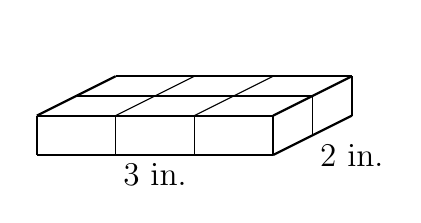 \begin{tikzpicture}
\node at (0,0) {};

\node (v2) at (-1.5,-1.5) {};
\node (v3) at (1.5,-1.5) {};
\node (v1) at (-1.5,-1) {};
\node (v4) at (1.5,-1) {};
\node (v5) at (-0.5,-0.5) {};
\node (v6) at (2.5,-0.5) {};
\node (v7) at (2.5,-1) {};

\draw  [thick]  (v1.center) edge (v2.center);
\draw  [thick]  (v2.center) edge (v3.center);
\draw  [thick]  (v3.center) edge (v4.center);
\draw  [thick]  (v4.center) edge (v1.center);
\draw  [thick]  (v1.center) edge (v5.center);
\draw  [thick]  (v4.center) edge (v6.center);
\draw  [thick]  (v3.center) edge (v7.center);
\draw  [thick]  (v7.center) edge (v6.center);
\draw  [thick]  (v5.center) edge (v6.center);

\node (rightBottom) at (2,-1.25) {};
\node (frontLeft) at (-0.5,-1.5) {};
\node (frontRight) at (0.5,-1.5) {};

\draw (rightBottom.center) to (2, -.75);
\draw (frontLeft.center) to (-0.5, -1);
\draw (frontRight.center) to (0.5, -1);

\node (cross1) at (0.5,-0.5) {};
\node (cross2) at (1.5,-0.5) {};

\draw (-0.5, -1) to (cross1.center);
\draw (0.5, -1) to (cross2.center);
\draw (2, -.75) to (-1,-.75);

\node at (0,-1.75) {\large 3 in.};
\node at (2.5,-1.5) {\large 2 in.};
\end{tikzpicture}
